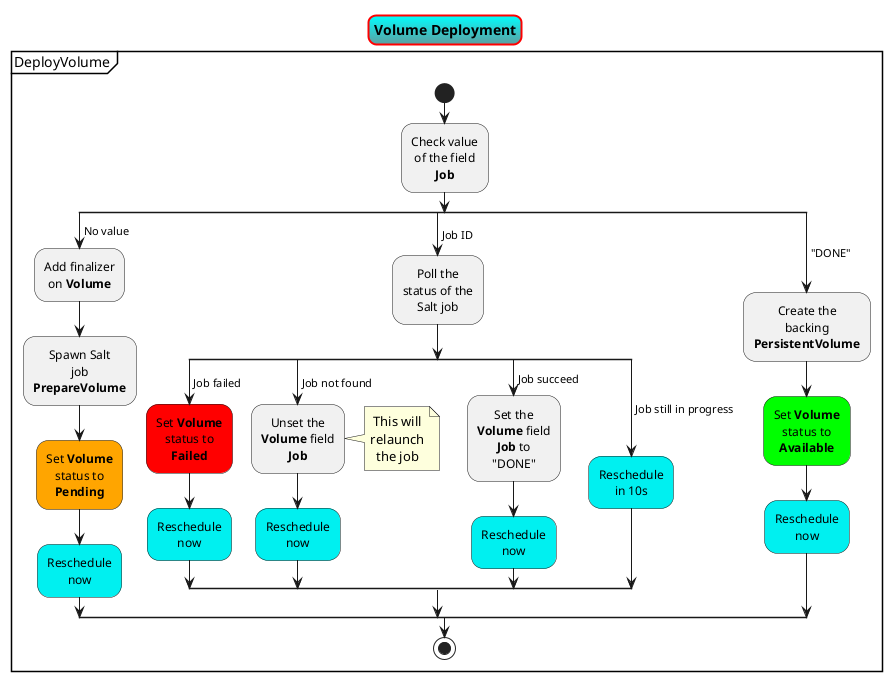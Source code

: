 @startuml

title Volume Deployment
skinparam titleBorderRoundCorner 15
skinparam titleBorderThickness 2
skinparam titleBorderColor red
skinparam titleBackgroundColor Aqua-CadetBlue

skinparam wrapWidth 75
skinparam defaultTextAlignment center

partition DeployVolume {
  start

  :Check value of the field **Job**;
  split
    -> No value;
    :Add finalizer on **Volume**;
    :Spawn Salt job **PrepareVolume**;
    #FFA500:Set **Volume** status to **Pending**;
    #00F0F0:Reschedule now;
  split again
    -> Job ID;
    :Poll the status of the Salt job;
    split
      -> Job failed;
      #FF0000:Set **Volume** status to **Failed**;
      #00F0F0:Reschedule now;
    split again
      -> Job not found;
      :Unset the **Volume** field **Job**;
      note right: This will relaunch the job
      #00F0F0:Reschedule now;
    split again
      -> Job succeed;
      :Set the **Volume** field **Job** to "DONE";
      #00F0F0:Reschedule now;
    split again
      -> Job still in progress;
      #00F0F0:Reschedule in 10s;
    end split;
  split again
    -> "DONE";
    :Create the backing **PersistentVolume**;
    #00FF00:Set **Volume** status to **Available**;
    #00F0F0:Reschedule now;
  end split;

  stop
}

@enduml
